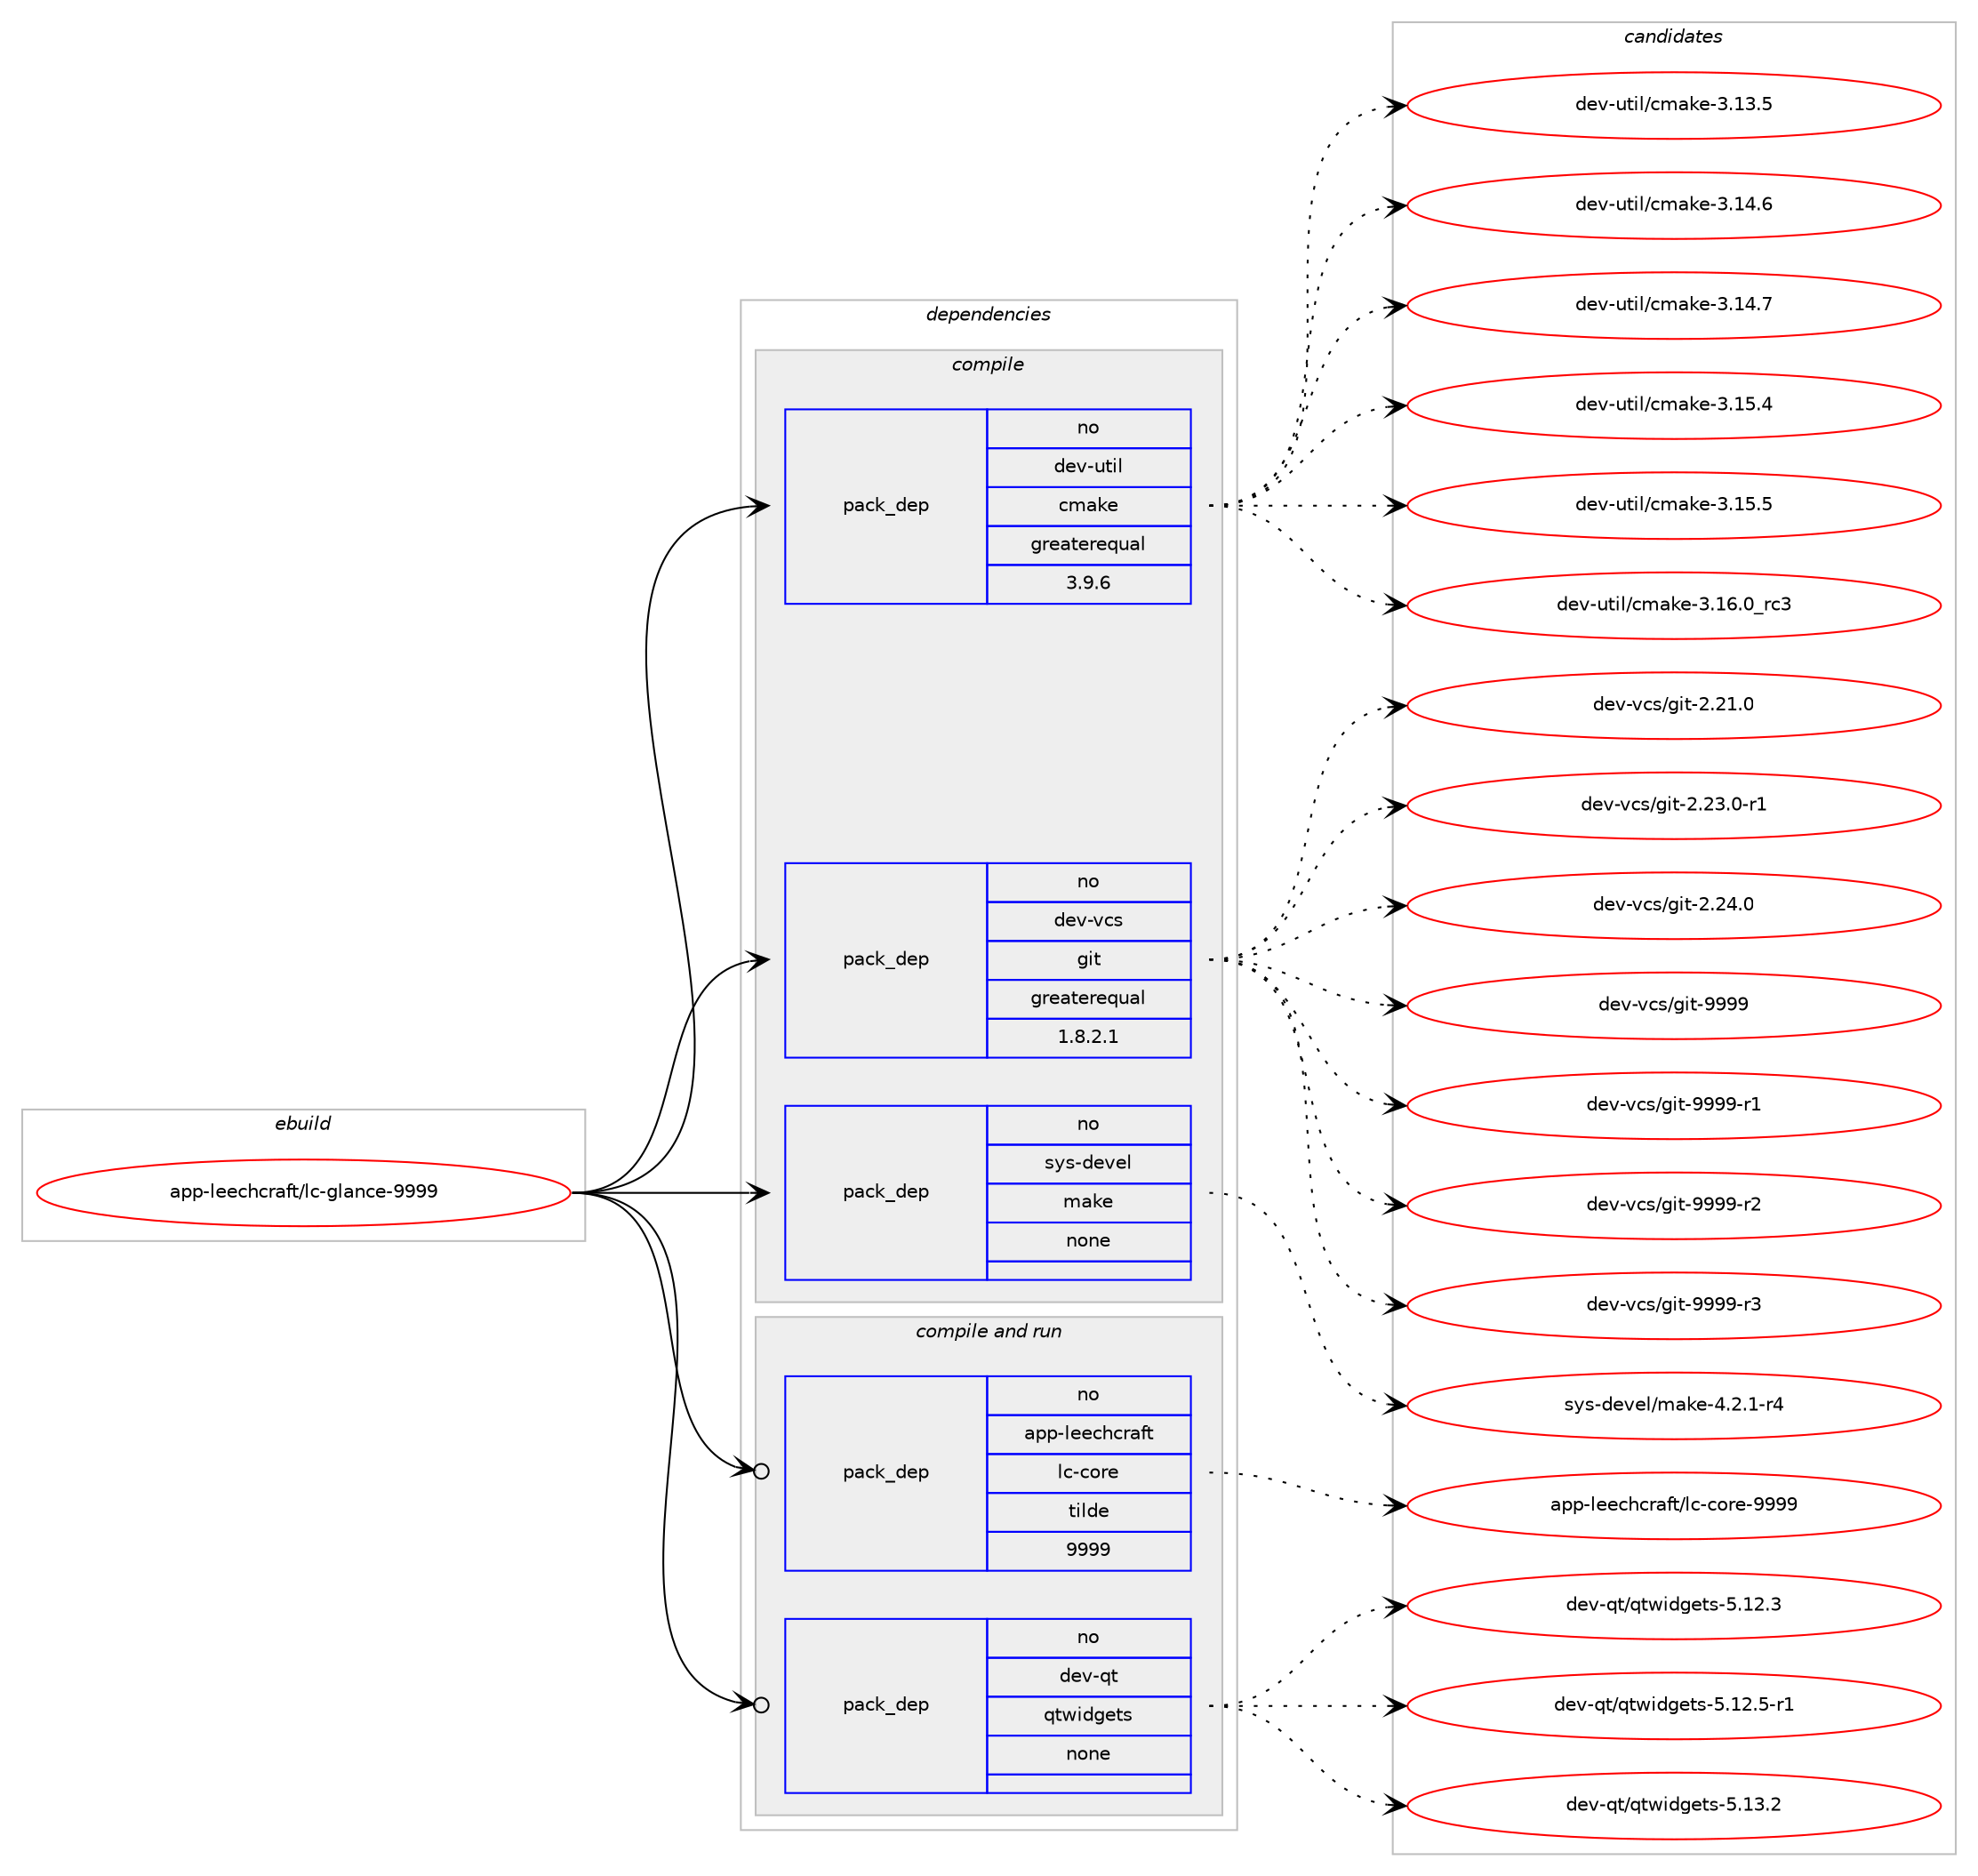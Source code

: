 digraph prolog {

# *************
# Graph options
# *************

newrank=true;
concentrate=true;
compound=true;
graph [rankdir=LR,fontname=Helvetica,fontsize=10,ranksep=1.5];#, ranksep=2.5, nodesep=0.2];
edge  [arrowhead=vee];
node  [fontname=Helvetica,fontsize=10];

# **********
# The ebuild
# **********

subgraph cluster_leftcol {
color=gray;
rank=same;
label=<<i>ebuild</i>>;
id [label="app-leechcraft/lc-glance-9999", color=red, width=4, href="../app-leechcraft/lc-glance-9999.svg"];
}

# ****************
# The dependencies
# ****************

subgraph cluster_midcol {
color=gray;
label=<<i>dependencies</i>>;
subgraph cluster_compile {
fillcolor="#eeeeee";
style=filled;
label=<<i>compile</i>>;
subgraph pack368930 {
dependency496520 [label=<<TABLE BORDER="0" CELLBORDER="1" CELLSPACING="0" CELLPADDING="4" WIDTH="220"><TR><TD ROWSPAN="6" CELLPADDING="30">pack_dep</TD></TR><TR><TD WIDTH="110">no</TD></TR><TR><TD>dev-util</TD></TR><TR><TD>cmake</TD></TR><TR><TD>greaterequal</TD></TR><TR><TD>3.9.6</TD></TR></TABLE>>, shape=none, color=blue];
}
id:e -> dependency496520:w [weight=20,style="solid",arrowhead="vee"];
subgraph pack368931 {
dependency496521 [label=<<TABLE BORDER="0" CELLBORDER="1" CELLSPACING="0" CELLPADDING="4" WIDTH="220"><TR><TD ROWSPAN="6" CELLPADDING="30">pack_dep</TD></TR><TR><TD WIDTH="110">no</TD></TR><TR><TD>dev-vcs</TD></TR><TR><TD>git</TD></TR><TR><TD>greaterequal</TD></TR><TR><TD>1.8.2.1</TD></TR></TABLE>>, shape=none, color=blue];
}
id:e -> dependency496521:w [weight=20,style="solid",arrowhead="vee"];
subgraph pack368932 {
dependency496522 [label=<<TABLE BORDER="0" CELLBORDER="1" CELLSPACING="0" CELLPADDING="4" WIDTH="220"><TR><TD ROWSPAN="6" CELLPADDING="30">pack_dep</TD></TR><TR><TD WIDTH="110">no</TD></TR><TR><TD>sys-devel</TD></TR><TR><TD>make</TD></TR><TR><TD>none</TD></TR><TR><TD></TD></TR></TABLE>>, shape=none, color=blue];
}
id:e -> dependency496522:w [weight=20,style="solid",arrowhead="vee"];
}
subgraph cluster_compileandrun {
fillcolor="#eeeeee";
style=filled;
label=<<i>compile and run</i>>;
subgraph pack368933 {
dependency496523 [label=<<TABLE BORDER="0" CELLBORDER="1" CELLSPACING="0" CELLPADDING="4" WIDTH="220"><TR><TD ROWSPAN="6" CELLPADDING="30">pack_dep</TD></TR><TR><TD WIDTH="110">no</TD></TR><TR><TD>app-leechcraft</TD></TR><TR><TD>lc-core</TD></TR><TR><TD>tilde</TD></TR><TR><TD>9999</TD></TR></TABLE>>, shape=none, color=blue];
}
id:e -> dependency496523:w [weight=20,style="solid",arrowhead="odotvee"];
subgraph pack368934 {
dependency496524 [label=<<TABLE BORDER="0" CELLBORDER="1" CELLSPACING="0" CELLPADDING="4" WIDTH="220"><TR><TD ROWSPAN="6" CELLPADDING="30">pack_dep</TD></TR><TR><TD WIDTH="110">no</TD></TR><TR><TD>dev-qt</TD></TR><TR><TD>qtwidgets</TD></TR><TR><TD>none</TD></TR><TR><TD></TD></TR></TABLE>>, shape=none, color=blue];
}
id:e -> dependency496524:w [weight=20,style="solid",arrowhead="odotvee"];
}
subgraph cluster_run {
fillcolor="#eeeeee";
style=filled;
label=<<i>run</i>>;
}
}

# **************
# The candidates
# **************

subgraph cluster_choices {
rank=same;
color=gray;
label=<<i>candidates</i>>;

subgraph choice368930 {
color=black;
nodesep=1;
choice1001011184511711610510847991099710710145514649514653 [label="dev-util/cmake-3.13.5", color=red, width=4,href="../dev-util/cmake-3.13.5.svg"];
choice1001011184511711610510847991099710710145514649524654 [label="dev-util/cmake-3.14.6", color=red, width=4,href="../dev-util/cmake-3.14.6.svg"];
choice1001011184511711610510847991099710710145514649524655 [label="dev-util/cmake-3.14.7", color=red, width=4,href="../dev-util/cmake-3.14.7.svg"];
choice1001011184511711610510847991099710710145514649534652 [label="dev-util/cmake-3.15.4", color=red, width=4,href="../dev-util/cmake-3.15.4.svg"];
choice1001011184511711610510847991099710710145514649534653 [label="dev-util/cmake-3.15.5", color=red, width=4,href="../dev-util/cmake-3.15.5.svg"];
choice1001011184511711610510847991099710710145514649544648951149951 [label="dev-util/cmake-3.16.0_rc3", color=red, width=4,href="../dev-util/cmake-3.16.0_rc3.svg"];
dependency496520:e -> choice1001011184511711610510847991099710710145514649514653:w [style=dotted,weight="100"];
dependency496520:e -> choice1001011184511711610510847991099710710145514649524654:w [style=dotted,weight="100"];
dependency496520:e -> choice1001011184511711610510847991099710710145514649524655:w [style=dotted,weight="100"];
dependency496520:e -> choice1001011184511711610510847991099710710145514649534652:w [style=dotted,weight="100"];
dependency496520:e -> choice1001011184511711610510847991099710710145514649534653:w [style=dotted,weight="100"];
dependency496520:e -> choice1001011184511711610510847991099710710145514649544648951149951:w [style=dotted,weight="100"];
}
subgraph choice368931 {
color=black;
nodesep=1;
choice10010111845118991154710310511645504650494648 [label="dev-vcs/git-2.21.0", color=red, width=4,href="../dev-vcs/git-2.21.0.svg"];
choice100101118451189911547103105116455046505146484511449 [label="dev-vcs/git-2.23.0-r1", color=red, width=4,href="../dev-vcs/git-2.23.0-r1.svg"];
choice10010111845118991154710310511645504650524648 [label="dev-vcs/git-2.24.0", color=red, width=4,href="../dev-vcs/git-2.24.0.svg"];
choice1001011184511899115471031051164557575757 [label="dev-vcs/git-9999", color=red, width=4,href="../dev-vcs/git-9999.svg"];
choice10010111845118991154710310511645575757574511449 [label="dev-vcs/git-9999-r1", color=red, width=4,href="../dev-vcs/git-9999-r1.svg"];
choice10010111845118991154710310511645575757574511450 [label="dev-vcs/git-9999-r2", color=red, width=4,href="../dev-vcs/git-9999-r2.svg"];
choice10010111845118991154710310511645575757574511451 [label="dev-vcs/git-9999-r3", color=red, width=4,href="../dev-vcs/git-9999-r3.svg"];
dependency496521:e -> choice10010111845118991154710310511645504650494648:w [style=dotted,weight="100"];
dependency496521:e -> choice100101118451189911547103105116455046505146484511449:w [style=dotted,weight="100"];
dependency496521:e -> choice10010111845118991154710310511645504650524648:w [style=dotted,weight="100"];
dependency496521:e -> choice1001011184511899115471031051164557575757:w [style=dotted,weight="100"];
dependency496521:e -> choice10010111845118991154710310511645575757574511449:w [style=dotted,weight="100"];
dependency496521:e -> choice10010111845118991154710310511645575757574511450:w [style=dotted,weight="100"];
dependency496521:e -> choice10010111845118991154710310511645575757574511451:w [style=dotted,weight="100"];
}
subgraph choice368932 {
color=black;
nodesep=1;
choice1151211154510010111810110847109971071014552465046494511452 [label="sys-devel/make-4.2.1-r4", color=red, width=4,href="../sys-devel/make-4.2.1-r4.svg"];
dependency496522:e -> choice1151211154510010111810110847109971071014552465046494511452:w [style=dotted,weight="100"];
}
subgraph choice368933 {
color=black;
nodesep=1;
choice9711211245108101101991049911497102116471089945991111141014557575757 [label="app-leechcraft/lc-core-9999", color=red, width=4,href="../app-leechcraft/lc-core-9999.svg"];
dependency496523:e -> choice9711211245108101101991049911497102116471089945991111141014557575757:w [style=dotted,weight="100"];
}
subgraph choice368934 {
color=black;
nodesep=1;
choice100101118451131164711311611910510010310111611545534649504651 [label="dev-qt/qtwidgets-5.12.3", color=red, width=4,href="../dev-qt/qtwidgets-5.12.3.svg"];
choice1001011184511311647113116119105100103101116115455346495046534511449 [label="dev-qt/qtwidgets-5.12.5-r1", color=red, width=4,href="../dev-qt/qtwidgets-5.12.5-r1.svg"];
choice100101118451131164711311611910510010310111611545534649514650 [label="dev-qt/qtwidgets-5.13.2", color=red, width=4,href="../dev-qt/qtwidgets-5.13.2.svg"];
dependency496524:e -> choice100101118451131164711311611910510010310111611545534649504651:w [style=dotted,weight="100"];
dependency496524:e -> choice1001011184511311647113116119105100103101116115455346495046534511449:w [style=dotted,weight="100"];
dependency496524:e -> choice100101118451131164711311611910510010310111611545534649514650:w [style=dotted,weight="100"];
}
}

}
